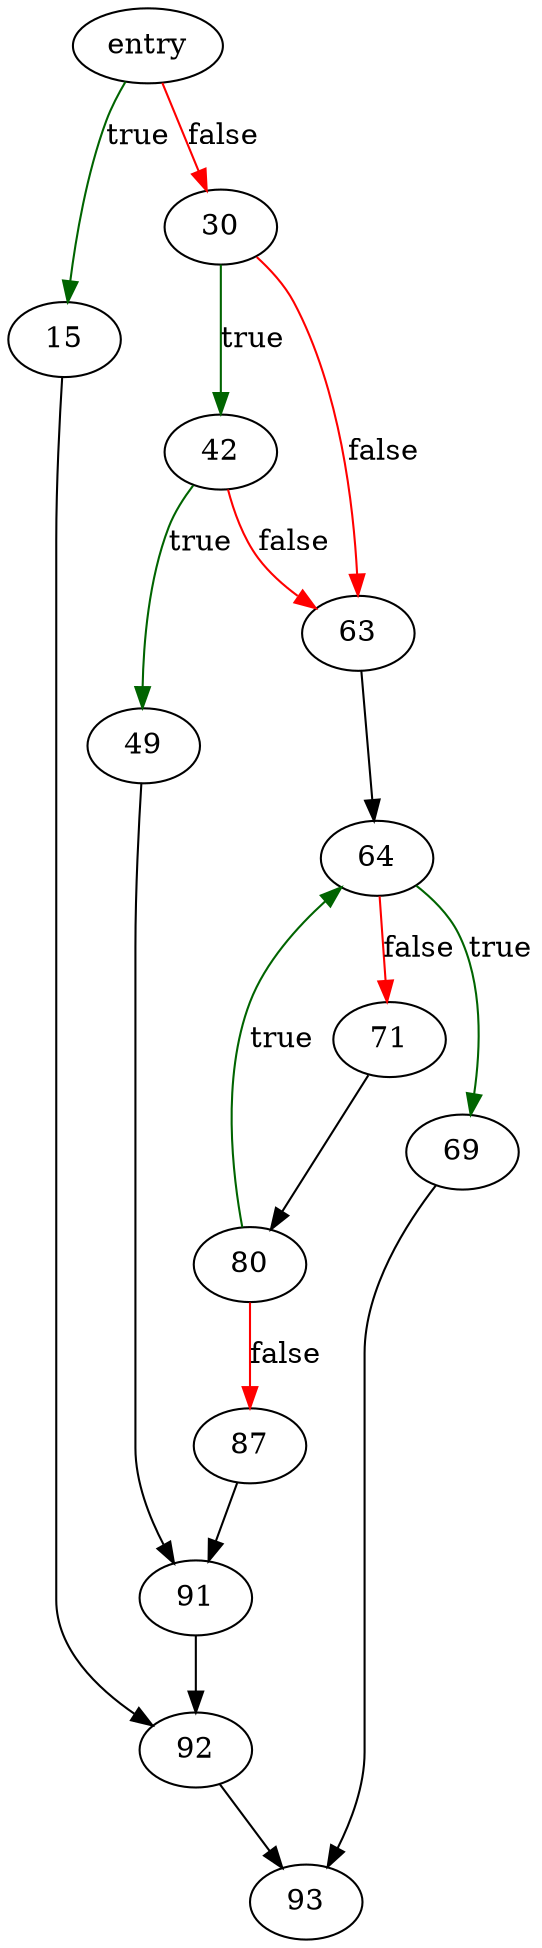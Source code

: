 digraph "vdbePmaReadVarint" {
	// Node definitions.
	2 [label=entry];
	15;
	30;
	42;
	49;
	63;
	64;
	69;
	71;
	80;
	87;
	91;
	92;
	93;

	// Edge definitions.
	2 -> 15 [
		color=darkgreen
		label=true
	];
	2 -> 30 [
		color=red
		label=false
	];
	15 -> 92;
	30 -> 42 [
		color=darkgreen
		label=true
	];
	30 -> 63 [
		color=red
		label=false
	];
	42 -> 49 [
		color=darkgreen
		label=true
	];
	42 -> 63 [
		color=red
		label=false
	];
	49 -> 91;
	63 -> 64;
	64 -> 69 [
		color=darkgreen
		label=true
	];
	64 -> 71 [
		color=red
		label=false
	];
	69 -> 93;
	71 -> 80;
	80 -> 64 [
		color=darkgreen
		label=true
	];
	80 -> 87 [
		color=red
		label=false
	];
	87 -> 91;
	91 -> 92;
	92 -> 93;
}